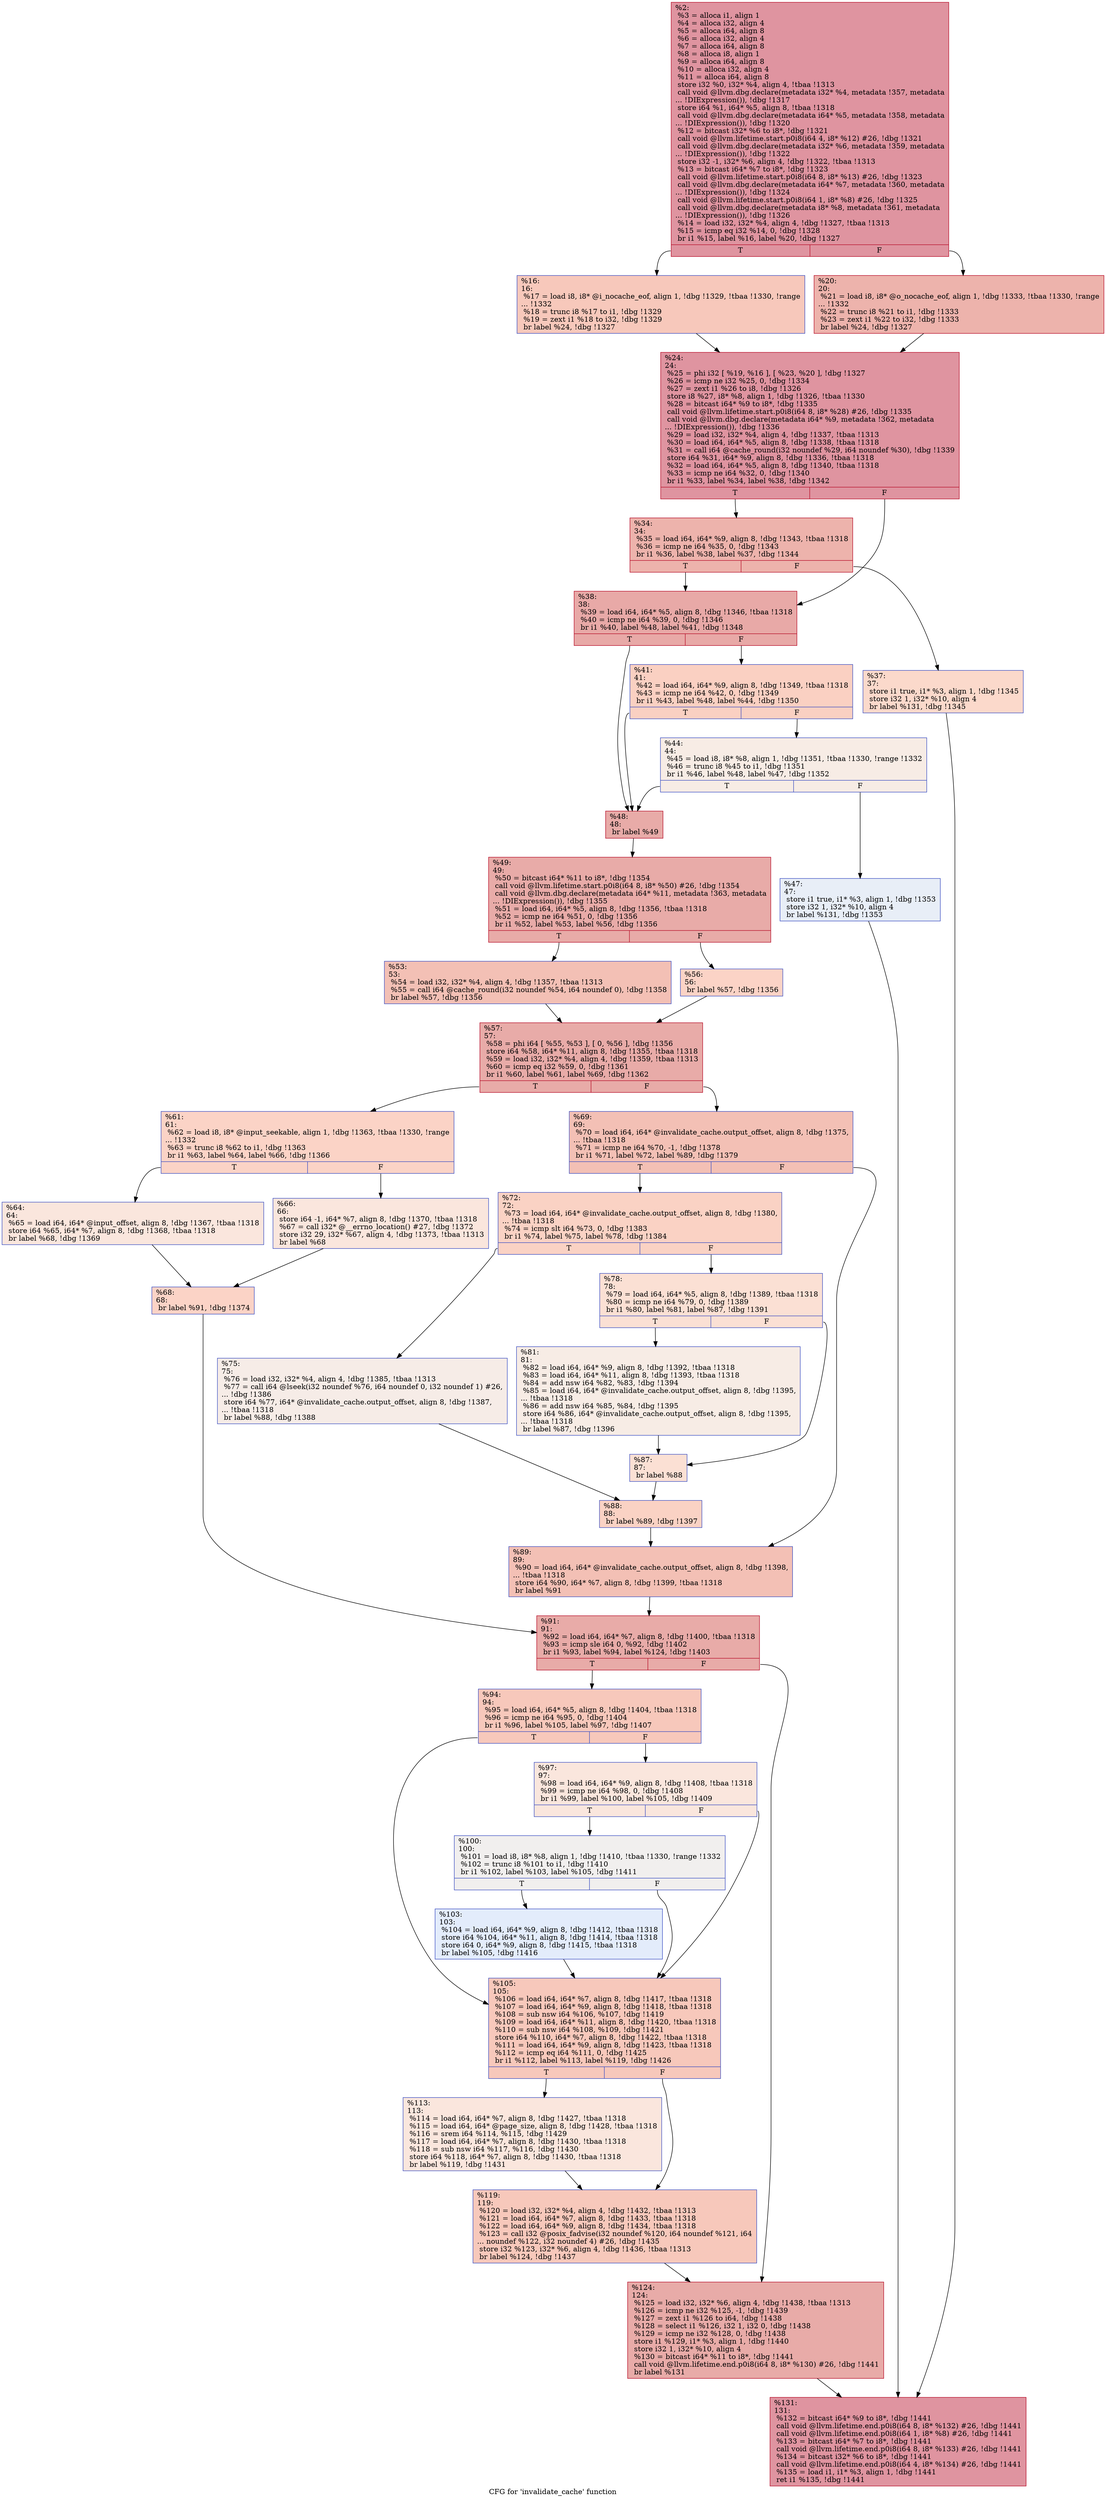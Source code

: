 digraph "CFG for 'invalidate_cache' function" {
	label="CFG for 'invalidate_cache' function";

	Node0xf52ec0 [shape=record,color="#b70d28ff", style=filled, fillcolor="#b70d2870",label="{%2:\l  %3 = alloca i1, align 1\l  %4 = alloca i32, align 4\l  %5 = alloca i64, align 8\l  %6 = alloca i32, align 4\l  %7 = alloca i64, align 8\l  %8 = alloca i8, align 1\l  %9 = alloca i64, align 8\l  %10 = alloca i32, align 4\l  %11 = alloca i64, align 8\l  store i32 %0, i32* %4, align 4, !tbaa !1313\l  call void @llvm.dbg.declare(metadata i32* %4, metadata !357, metadata\l... !DIExpression()), !dbg !1317\l  store i64 %1, i64* %5, align 8, !tbaa !1318\l  call void @llvm.dbg.declare(metadata i64* %5, metadata !358, metadata\l... !DIExpression()), !dbg !1320\l  %12 = bitcast i32* %6 to i8*, !dbg !1321\l  call void @llvm.lifetime.start.p0i8(i64 4, i8* %12) #26, !dbg !1321\l  call void @llvm.dbg.declare(metadata i32* %6, metadata !359, metadata\l... !DIExpression()), !dbg !1322\l  store i32 -1, i32* %6, align 4, !dbg !1322, !tbaa !1313\l  %13 = bitcast i64* %7 to i8*, !dbg !1323\l  call void @llvm.lifetime.start.p0i8(i64 8, i8* %13) #26, !dbg !1323\l  call void @llvm.dbg.declare(metadata i64* %7, metadata !360, metadata\l... !DIExpression()), !dbg !1324\l  call void @llvm.lifetime.start.p0i8(i64 1, i8* %8) #26, !dbg !1325\l  call void @llvm.dbg.declare(metadata i8* %8, metadata !361, metadata\l... !DIExpression()), !dbg !1326\l  %14 = load i32, i32* %4, align 4, !dbg !1327, !tbaa !1313\l  %15 = icmp eq i32 %14, 0, !dbg !1328\l  br i1 %15, label %16, label %20, !dbg !1327\l|{<s0>T|<s1>F}}"];
	Node0xf52ec0:s0 -> Node0xf37b00;
	Node0xf52ec0:s1 -> Node0xf37b50;
	Node0xf37b00 [shape=record,color="#3d50c3ff", style=filled, fillcolor="#ed836670",label="{%16:\l16:                                               \l  %17 = load i8, i8* @i_nocache_eof, align 1, !dbg !1329, !tbaa !1330, !range\l... !1332\l  %18 = trunc i8 %17 to i1, !dbg !1329\l  %19 = zext i1 %18 to i32, !dbg !1329\l  br label %24, !dbg !1327\l}"];
	Node0xf37b00 -> Node0xf37ba0;
	Node0xf37b50 [shape=record,color="#b70d28ff", style=filled, fillcolor="#d6524470",label="{%20:\l20:                                               \l  %21 = load i8, i8* @o_nocache_eof, align 1, !dbg !1333, !tbaa !1330, !range\l... !1332\l  %22 = trunc i8 %21 to i1, !dbg !1333\l  %23 = zext i1 %22 to i32, !dbg !1333\l  br label %24, !dbg !1327\l}"];
	Node0xf37b50 -> Node0xf37ba0;
	Node0xf37ba0 [shape=record,color="#b70d28ff", style=filled, fillcolor="#b70d2870",label="{%24:\l24:                                               \l  %25 = phi i32 [ %19, %16 ], [ %23, %20 ], !dbg !1327\l  %26 = icmp ne i32 %25, 0, !dbg !1334\l  %27 = zext i1 %26 to i8, !dbg !1326\l  store i8 %27, i8* %8, align 1, !dbg !1326, !tbaa !1330\l  %28 = bitcast i64* %9 to i8*, !dbg !1335\l  call void @llvm.lifetime.start.p0i8(i64 8, i8* %28) #26, !dbg !1335\l  call void @llvm.dbg.declare(metadata i64* %9, metadata !362, metadata\l... !DIExpression()), !dbg !1336\l  %29 = load i32, i32* %4, align 4, !dbg !1337, !tbaa !1313\l  %30 = load i64, i64* %5, align 8, !dbg !1338, !tbaa !1318\l  %31 = call i64 @cache_round(i32 noundef %29, i64 noundef %30), !dbg !1339\l  store i64 %31, i64* %9, align 8, !dbg !1336, !tbaa !1318\l  %32 = load i64, i64* %5, align 8, !dbg !1340, !tbaa !1318\l  %33 = icmp ne i64 %32, 0, !dbg !1340\l  br i1 %33, label %34, label %38, !dbg !1342\l|{<s0>T|<s1>F}}"];
	Node0xf37ba0:s0 -> Node0xf37bf0;
	Node0xf37ba0:s1 -> Node0xf37c90;
	Node0xf37bf0 [shape=record,color="#b70d28ff", style=filled, fillcolor="#d6524470",label="{%34:\l34:                                               \l  %35 = load i64, i64* %9, align 8, !dbg !1343, !tbaa !1318\l  %36 = icmp ne i64 %35, 0, !dbg !1343\l  br i1 %36, label %38, label %37, !dbg !1344\l|{<s0>T|<s1>F}}"];
	Node0xf37bf0:s0 -> Node0xf37c90;
	Node0xf37bf0:s1 -> Node0xf37c40;
	Node0xf37c40 [shape=record,color="#3d50c3ff", style=filled, fillcolor="#f7a88970",label="{%37:\l37:                                               \l  store i1 true, i1* %3, align 1, !dbg !1345\l  store i32 1, i32* %10, align 4\l  br label %131, !dbg !1345\l}"];
	Node0xf37c40 -> Node0xf385f0;
	Node0xf37c90 [shape=record,color="#b70d28ff", style=filled, fillcolor="#ca3b3770",label="{%38:\l38:                                               \l  %39 = load i64, i64* %5, align 8, !dbg !1346, !tbaa !1318\l  %40 = icmp ne i64 %39, 0, !dbg !1346\l  br i1 %40, label %48, label %41, !dbg !1348\l|{<s0>T|<s1>F}}"];
	Node0xf37c90:s0 -> Node0xf37dd0;
	Node0xf37c90:s1 -> Node0xf37ce0;
	Node0xf37ce0 [shape=record,color="#3d50c3ff", style=filled, fillcolor="#f3947570",label="{%41:\l41:                                               \l  %42 = load i64, i64* %9, align 8, !dbg !1349, !tbaa !1318\l  %43 = icmp ne i64 %42, 0, !dbg !1349\l  br i1 %43, label %48, label %44, !dbg !1350\l|{<s0>T|<s1>F}}"];
	Node0xf37ce0:s0 -> Node0xf37dd0;
	Node0xf37ce0:s1 -> Node0xf37d30;
	Node0xf37d30 [shape=record,color="#3d50c3ff", style=filled, fillcolor="#ecd3c570",label="{%44:\l44:                                               \l  %45 = load i8, i8* %8, align 1, !dbg !1351, !tbaa !1330, !range !1332\l  %46 = trunc i8 %45 to i1, !dbg !1351\l  br i1 %46, label %48, label %47, !dbg !1352\l|{<s0>T|<s1>F}}"];
	Node0xf37d30:s0 -> Node0xf37dd0;
	Node0xf37d30:s1 -> Node0xf37d80;
	Node0xf37d80 [shape=record,color="#3d50c3ff", style=filled, fillcolor="#cbd8ee70",label="{%47:\l47:                                               \l  store i1 true, i1* %3, align 1, !dbg !1353\l  store i32 1, i32* %10, align 4\l  br label %131, !dbg !1353\l}"];
	Node0xf37d80 -> Node0xf385f0;
	Node0xf37dd0 [shape=record,color="#b70d28ff", style=filled, fillcolor="#cc403a70",label="{%48:\l48:                                               \l  br label %49\l}"];
	Node0xf37dd0 -> Node0xf37e20;
	Node0xf37e20 [shape=record,color="#b70d28ff", style=filled, fillcolor="#cc403a70",label="{%49:\l49:                                               \l  %50 = bitcast i64* %11 to i8*, !dbg !1354\l  call void @llvm.lifetime.start.p0i8(i64 8, i8* %50) #26, !dbg !1354\l  call void @llvm.dbg.declare(metadata i64* %11, metadata !363, metadata\l... !DIExpression()), !dbg !1355\l  %51 = load i64, i64* %5, align 8, !dbg !1356, !tbaa !1318\l  %52 = icmp ne i64 %51, 0, !dbg !1356\l  br i1 %52, label %53, label %56, !dbg !1356\l|{<s0>T|<s1>F}}"];
	Node0xf37e20:s0 -> Node0xf37e70;
	Node0xf37e20:s1 -> Node0xf37ec0;
	Node0xf37e70 [shape=record,color="#3d50c3ff", style=filled, fillcolor="#e5705870",label="{%53:\l53:                                               \l  %54 = load i32, i32* %4, align 4, !dbg !1357, !tbaa !1313\l  %55 = call i64 @cache_round(i32 noundef %54, i64 noundef 0), !dbg !1358\l  br label %57, !dbg !1356\l}"];
	Node0xf37e70 -> Node0xf37f10;
	Node0xf37ec0 [shape=record,color="#3d50c3ff", style=filled, fillcolor="#f59c7d70",label="{%56:\l56:                                               \l  br label %57, !dbg !1356\l}"];
	Node0xf37ec0 -> Node0xf37f10;
	Node0xf37f10 [shape=record,color="#b70d28ff", style=filled, fillcolor="#cc403a70",label="{%57:\l57:                                               \l  %58 = phi i64 [ %55, %53 ], [ 0, %56 ], !dbg !1356\l  store i64 %58, i64* %11, align 8, !dbg !1355, !tbaa !1318\l  %59 = load i32, i32* %4, align 4, !dbg !1359, !tbaa !1313\l  %60 = icmp eq i32 %59, 0, !dbg !1361\l  br i1 %60, label %61, label %69, !dbg !1362\l|{<s0>T|<s1>F}}"];
	Node0xf37f10:s0 -> Node0xf37f60;
	Node0xf37f10:s1 -> Node0xf380a0;
	Node0xf37f60 [shape=record,color="#3d50c3ff", style=filled, fillcolor="#f59c7d70",label="{%61:\l61:                                               \l  %62 = load i8, i8* @input_seekable, align 1, !dbg !1363, !tbaa !1330, !range\l... !1332\l  %63 = trunc i8 %62 to i1, !dbg !1363\l  br i1 %63, label %64, label %66, !dbg !1366\l|{<s0>T|<s1>F}}"];
	Node0xf37f60:s0 -> Node0xf37fb0;
	Node0xf37f60:s1 -> Node0xf38000;
	Node0xf37fb0 [shape=record,color="#3d50c3ff", style=filled, fillcolor="#f3c7b170",label="{%64:\l64:                                               \l  %65 = load i64, i64* @input_offset, align 8, !dbg !1367, !tbaa !1318\l  store i64 %65, i64* %7, align 8, !dbg !1368, !tbaa !1318\l  br label %68, !dbg !1369\l}"];
	Node0xf37fb0 -> Node0xf38050;
	Node0xf38000 [shape=record,color="#3d50c3ff", style=filled, fillcolor="#f3c7b170",label="{%66:\l66:                                               \l  store i64 -1, i64* %7, align 8, !dbg !1370, !tbaa !1318\l  %67 = call i32* @__errno_location() #27, !dbg !1372\l  store i32 29, i32* %67, align 4, !dbg !1373, !tbaa !1313\l  br label %68\l}"];
	Node0xf38000 -> Node0xf38050;
	Node0xf38050 [shape=record,color="#3d50c3ff", style=filled, fillcolor="#f59c7d70",label="{%68:\l68:                                               \l  br label %91, !dbg !1374\l}"];
	Node0xf38050 -> Node0xf38320;
	Node0xf380a0 [shape=record,color="#3d50c3ff", style=filled, fillcolor="#e5705870",label="{%69:\l69:                                               \l  %70 = load i64, i64* @invalidate_cache.output_offset, align 8, !dbg !1375,\l... !tbaa !1318\l  %71 = icmp ne i64 %70, -1, !dbg !1378\l  br i1 %71, label %72, label %89, !dbg !1379\l|{<s0>T|<s1>F}}"];
	Node0xf380a0:s0 -> Node0xf380f0;
	Node0xf380a0:s1 -> Node0xf382d0;
	Node0xf380f0 [shape=record,color="#3d50c3ff", style=filled, fillcolor="#f4987a70",label="{%72:\l72:                                               \l  %73 = load i64, i64* @invalidate_cache.output_offset, align 8, !dbg !1380,\l... !tbaa !1318\l  %74 = icmp slt i64 %73, 0, !dbg !1383\l  br i1 %74, label %75, label %78, !dbg !1384\l|{<s0>T|<s1>F}}"];
	Node0xf380f0:s0 -> Node0xf38140;
	Node0xf380f0:s1 -> Node0xf38190;
	Node0xf38140 [shape=record,color="#3d50c3ff", style=filled, fillcolor="#ead5c970",label="{%75:\l75:                                               \l  %76 = load i32, i32* %4, align 4, !dbg !1385, !tbaa !1313\l  %77 = call i64 @lseek(i32 noundef %76, i64 noundef 0, i32 noundef 1) #26,\l... !dbg !1386\l  store i64 %77, i64* @invalidate_cache.output_offset, align 8, !dbg !1387,\l... !tbaa !1318\l  br label %88, !dbg !1388\l}"];
	Node0xf38140 -> Node0xf38280;
	Node0xf38190 [shape=record,color="#3d50c3ff", style=filled, fillcolor="#f7b99e70",label="{%78:\l78:                                               \l  %79 = load i64, i64* %5, align 8, !dbg !1389, !tbaa !1318\l  %80 = icmp ne i64 %79, 0, !dbg !1389\l  br i1 %80, label %81, label %87, !dbg !1391\l|{<s0>T|<s1>F}}"];
	Node0xf38190:s0 -> Node0xf381e0;
	Node0xf38190:s1 -> Node0xf38230;
	Node0xf381e0 [shape=record,color="#3d50c3ff", style=filled, fillcolor="#ecd3c570",label="{%81:\l81:                                               \l  %82 = load i64, i64* %9, align 8, !dbg !1392, !tbaa !1318\l  %83 = load i64, i64* %11, align 8, !dbg !1393, !tbaa !1318\l  %84 = add nsw i64 %82, %83, !dbg !1394\l  %85 = load i64, i64* @invalidate_cache.output_offset, align 8, !dbg !1395,\l... !tbaa !1318\l  %86 = add nsw i64 %85, %84, !dbg !1395\l  store i64 %86, i64* @invalidate_cache.output_offset, align 8, !dbg !1395,\l... !tbaa !1318\l  br label %87, !dbg !1396\l}"];
	Node0xf381e0 -> Node0xf38230;
	Node0xf38230 [shape=record,color="#3d50c3ff", style=filled, fillcolor="#f7b99e70",label="{%87:\l87:                                               \l  br label %88\l}"];
	Node0xf38230 -> Node0xf38280;
	Node0xf38280 [shape=record,color="#3d50c3ff", style=filled, fillcolor="#f4987a70",label="{%88:\l88:                                               \l  br label %89, !dbg !1397\l}"];
	Node0xf38280 -> Node0xf382d0;
	Node0xf382d0 [shape=record,color="#3d50c3ff", style=filled, fillcolor="#e5705870",label="{%89:\l89:                                               \l  %90 = load i64, i64* @invalidate_cache.output_offset, align 8, !dbg !1398,\l... !tbaa !1318\l  store i64 %90, i64* %7, align 8, !dbg !1399, !tbaa !1318\l  br label %91\l}"];
	Node0xf382d0 -> Node0xf38320;
	Node0xf38320 [shape=record,color="#b70d28ff", style=filled, fillcolor="#cc403a70",label="{%91:\l91:                                               \l  %92 = load i64, i64* %7, align 8, !dbg !1400, !tbaa !1318\l  %93 = icmp sle i64 0, %92, !dbg !1402\l  br i1 %93, label %94, label %124, !dbg !1403\l|{<s0>T|<s1>F}}"];
	Node0xf38320:s0 -> Node0xf38370;
	Node0xf38320:s1 -> Node0xf385a0;
	Node0xf38370 [shape=record,color="#3d50c3ff", style=filled, fillcolor="#ed836670",label="{%94:\l94:                                               \l  %95 = load i64, i64* %5, align 8, !dbg !1404, !tbaa !1318\l  %96 = icmp ne i64 %95, 0, !dbg !1404\l  br i1 %96, label %105, label %97, !dbg !1407\l|{<s0>T|<s1>F}}"];
	Node0xf38370:s0 -> Node0xf384b0;
	Node0xf38370:s1 -> Node0xf383c0;
	Node0xf383c0 [shape=record,color="#3d50c3ff", style=filled, fillcolor="#f3c7b170",label="{%97:\l97:                                               \l  %98 = load i64, i64* %9, align 8, !dbg !1408, !tbaa !1318\l  %99 = icmp ne i64 %98, 0, !dbg !1408\l  br i1 %99, label %100, label %105, !dbg !1409\l|{<s0>T|<s1>F}}"];
	Node0xf383c0:s0 -> Node0xf38410;
	Node0xf383c0:s1 -> Node0xf384b0;
	Node0xf38410 [shape=record,color="#3d50c3ff", style=filled, fillcolor="#e0dbd870",label="{%100:\l100:                                              \l  %101 = load i8, i8* %8, align 1, !dbg !1410, !tbaa !1330, !range !1332\l  %102 = trunc i8 %101 to i1, !dbg !1410\l  br i1 %102, label %103, label %105, !dbg !1411\l|{<s0>T|<s1>F}}"];
	Node0xf38410:s0 -> Node0xf38460;
	Node0xf38410:s1 -> Node0xf384b0;
	Node0xf38460 [shape=record,color="#3d50c3ff", style=filled, fillcolor="#bfd3f670",label="{%103:\l103:                                              \l  %104 = load i64, i64* %9, align 8, !dbg !1412, !tbaa !1318\l  store i64 %104, i64* %11, align 8, !dbg !1414, !tbaa !1318\l  store i64 0, i64* %9, align 8, !dbg !1415, !tbaa !1318\l  br label %105, !dbg !1416\l}"];
	Node0xf38460 -> Node0xf384b0;
	Node0xf384b0 [shape=record,color="#3d50c3ff", style=filled, fillcolor="#ed836670",label="{%105:\l105:                                              \l  %106 = load i64, i64* %7, align 8, !dbg !1417, !tbaa !1318\l  %107 = load i64, i64* %9, align 8, !dbg !1418, !tbaa !1318\l  %108 = sub nsw i64 %106, %107, !dbg !1419\l  %109 = load i64, i64* %11, align 8, !dbg !1420, !tbaa !1318\l  %110 = sub nsw i64 %108, %109, !dbg !1421\l  store i64 %110, i64* %7, align 8, !dbg !1422, !tbaa !1318\l  %111 = load i64, i64* %9, align 8, !dbg !1423, !tbaa !1318\l  %112 = icmp eq i64 %111, 0, !dbg !1425\l  br i1 %112, label %113, label %119, !dbg !1426\l|{<s0>T|<s1>F}}"];
	Node0xf384b0:s0 -> Node0xf38500;
	Node0xf384b0:s1 -> Node0xf38550;
	Node0xf38500 [shape=record,color="#3d50c3ff", style=filled, fillcolor="#f3c7b170",label="{%113:\l113:                                              \l  %114 = load i64, i64* %7, align 8, !dbg !1427, !tbaa !1318\l  %115 = load i64, i64* @page_size, align 8, !dbg !1428, !tbaa !1318\l  %116 = srem i64 %114, %115, !dbg !1429\l  %117 = load i64, i64* %7, align 8, !dbg !1430, !tbaa !1318\l  %118 = sub nsw i64 %117, %116, !dbg !1430\l  store i64 %118, i64* %7, align 8, !dbg !1430, !tbaa !1318\l  br label %119, !dbg !1431\l}"];
	Node0xf38500 -> Node0xf38550;
	Node0xf38550 [shape=record,color="#3d50c3ff", style=filled, fillcolor="#ed836670",label="{%119:\l119:                                              \l  %120 = load i32, i32* %4, align 4, !dbg !1432, !tbaa !1313\l  %121 = load i64, i64* %7, align 8, !dbg !1433, !tbaa !1318\l  %122 = load i64, i64* %9, align 8, !dbg !1434, !tbaa !1318\l  %123 = call i32 @posix_fadvise(i32 noundef %120, i64 noundef %121, i64\l... noundef %122, i32 noundef 4) #26, !dbg !1435\l  store i32 %123, i32* %6, align 4, !dbg !1436, !tbaa !1313\l  br label %124, !dbg !1437\l}"];
	Node0xf38550 -> Node0xf385a0;
	Node0xf385a0 [shape=record,color="#b70d28ff", style=filled, fillcolor="#cc403a70",label="{%124:\l124:                                              \l  %125 = load i32, i32* %6, align 4, !dbg !1438, !tbaa !1313\l  %126 = icmp ne i32 %125, -1, !dbg !1439\l  %127 = zext i1 %126 to i64, !dbg !1438\l  %128 = select i1 %126, i32 1, i32 0, !dbg !1438\l  %129 = icmp ne i32 %128, 0, !dbg !1438\l  store i1 %129, i1* %3, align 1, !dbg !1440\l  store i32 1, i32* %10, align 4\l  %130 = bitcast i64* %11 to i8*, !dbg !1441\l  call void @llvm.lifetime.end.p0i8(i64 8, i8* %130) #26, !dbg !1441\l  br label %131\l}"];
	Node0xf385a0 -> Node0xf385f0;
	Node0xf385f0 [shape=record,color="#b70d28ff", style=filled, fillcolor="#b70d2870",label="{%131:\l131:                                              \l  %132 = bitcast i64* %9 to i8*, !dbg !1441\l  call void @llvm.lifetime.end.p0i8(i64 8, i8* %132) #26, !dbg !1441\l  call void @llvm.lifetime.end.p0i8(i64 1, i8* %8) #26, !dbg !1441\l  %133 = bitcast i64* %7 to i8*, !dbg !1441\l  call void @llvm.lifetime.end.p0i8(i64 8, i8* %133) #26, !dbg !1441\l  %134 = bitcast i32* %6 to i8*, !dbg !1441\l  call void @llvm.lifetime.end.p0i8(i64 4, i8* %134) #26, !dbg !1441\l  %135 = load i1, i1* %3, align 1, !dbg !1441\l  ret i1 %135, !dbg !1441\l}"];
}
